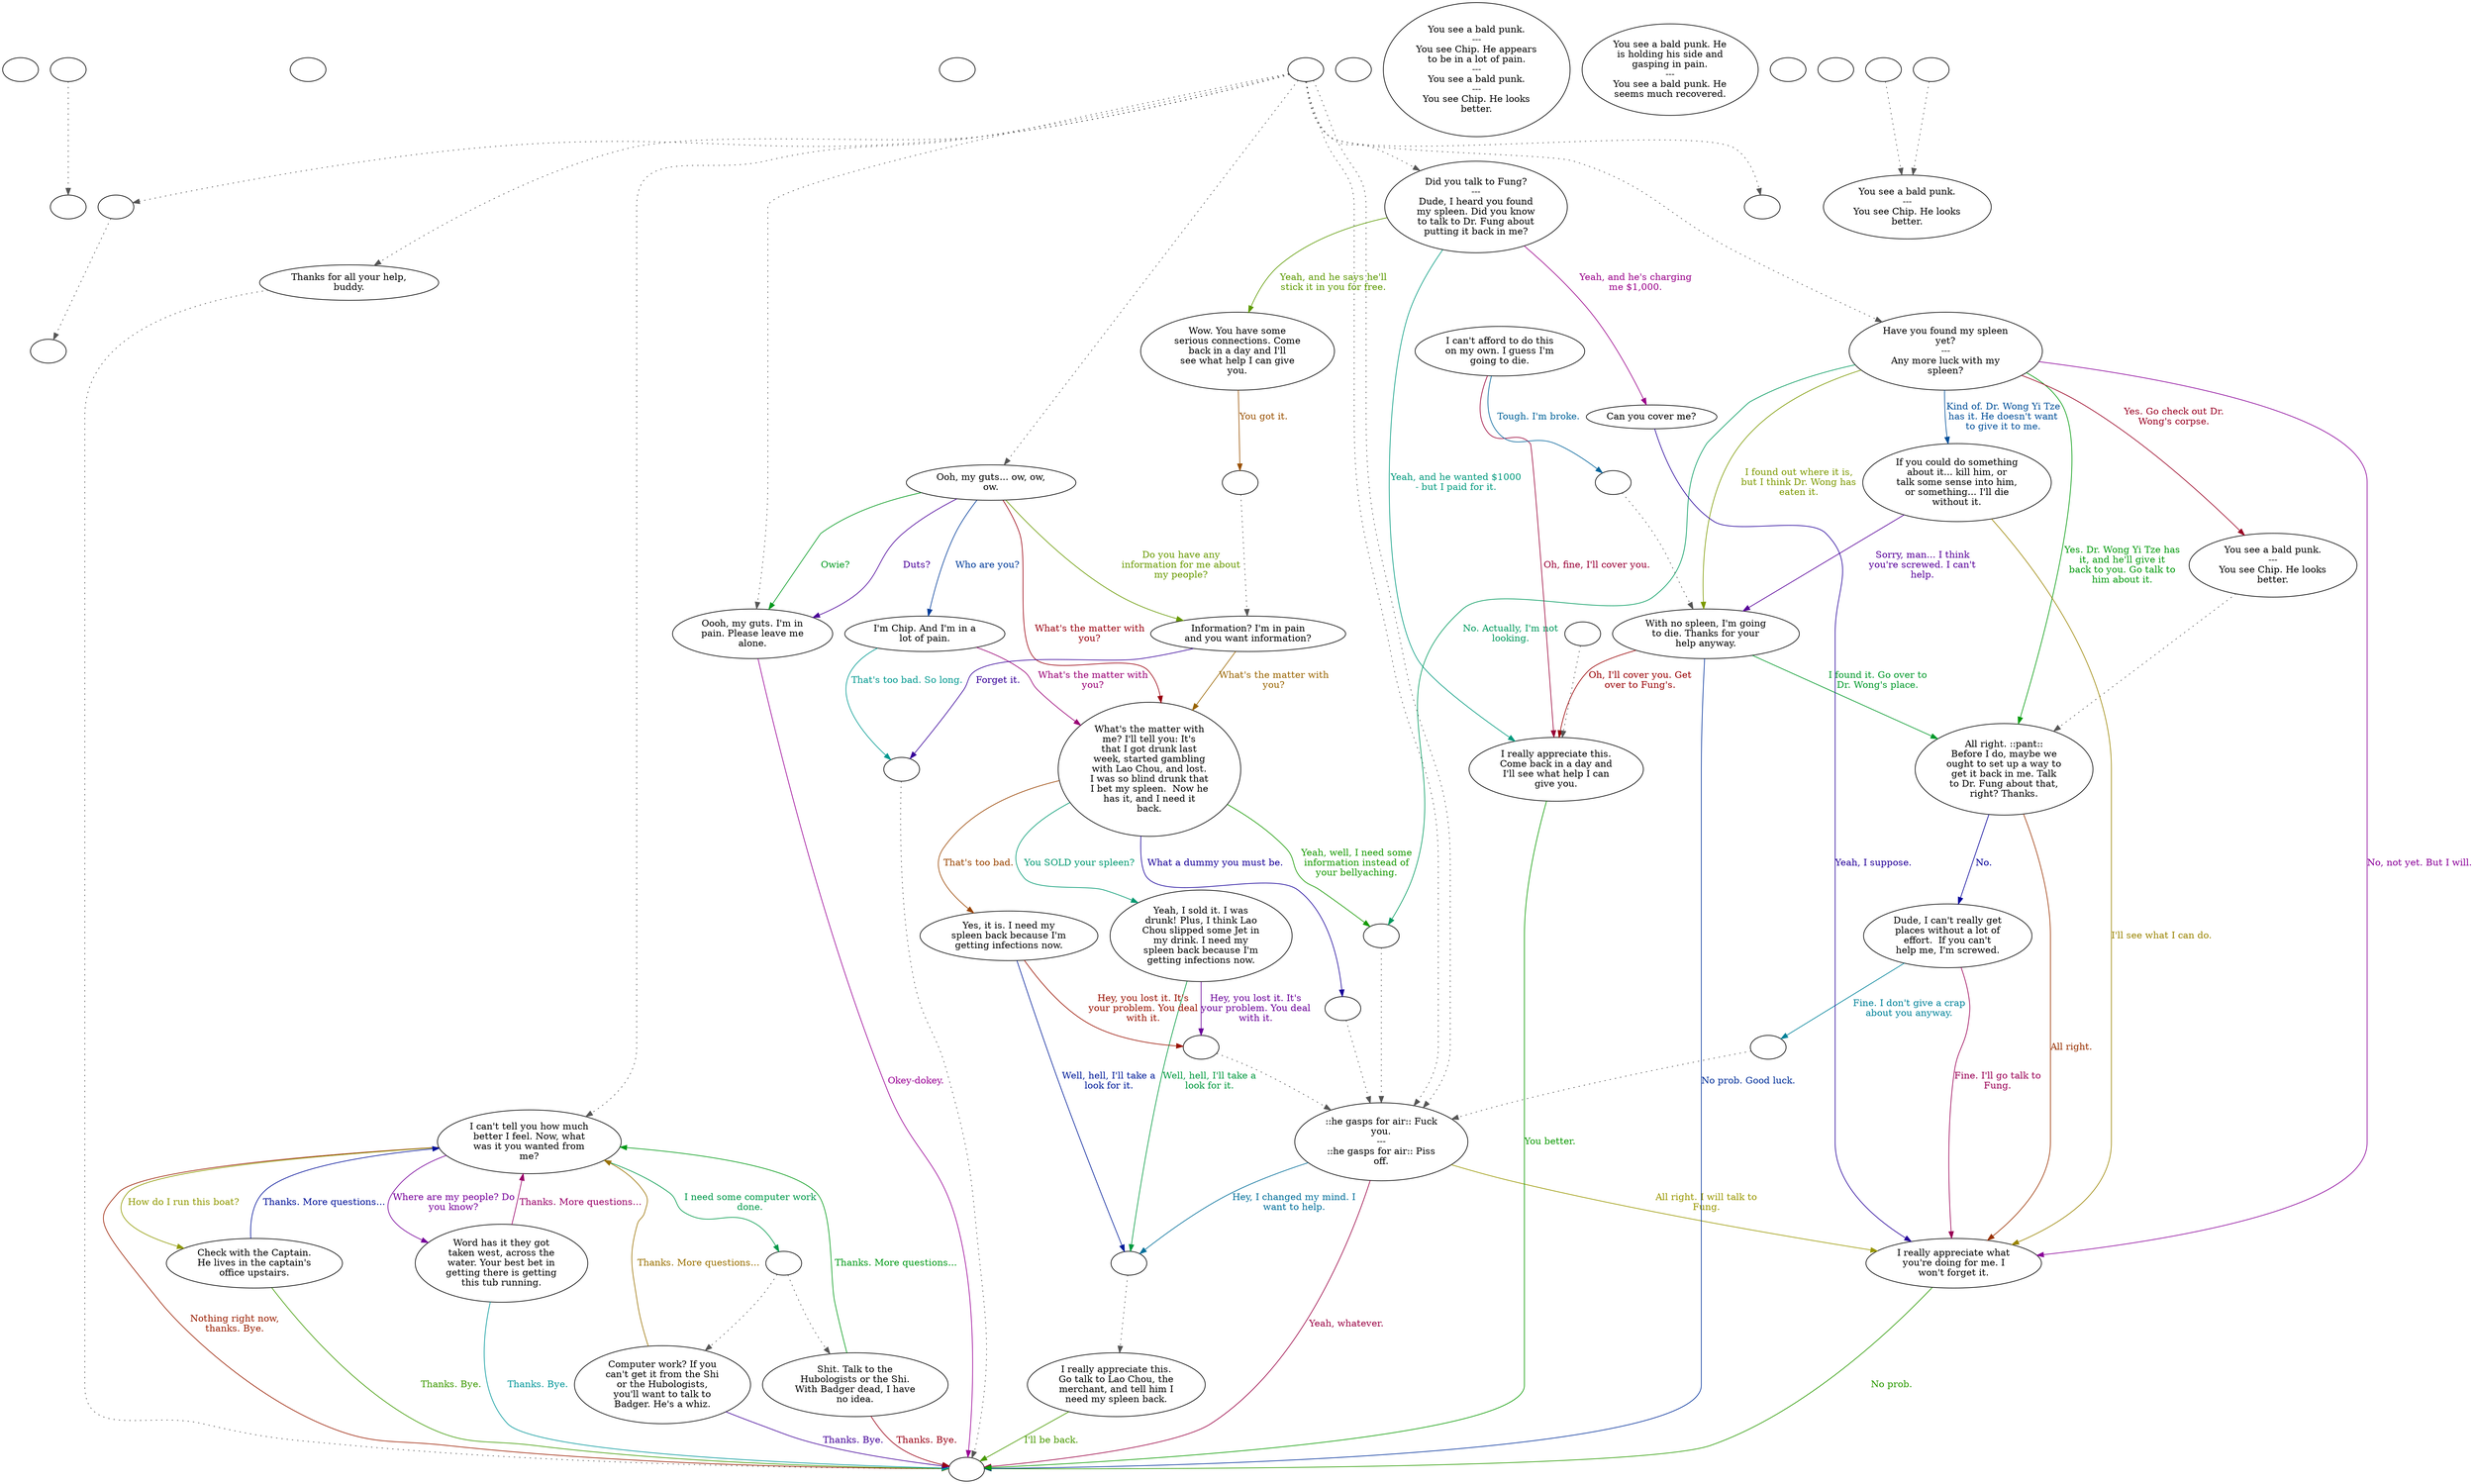 digraph fcchip {
  "checkPartyMembersNearDoor" [style=filled       fillcolor="#FFFFFF"       color="#000000"]
  "checkPartyMembersNearDoor" [label=""]
  "old_pickup_p_proc" [style=filled       fillcolor="#FFFFFF"       color="#000000"]
  "old_pickup_p_proc" [label=""]
  "pickup_p_proc" [style=filled       fillcolor="#FFFFFF"       color="#000000"]
  "pickup_p_proc" -> "old_pickup_p_proc" [style=dotted color="#555555"]
  "pickup_p_proc" [label=""]
  "start" [style=filled       fillcolor="#FFFFFF"       color="#000000"]
  "start" [label=""]
  "critter_p_proc" [style=filled       fillcolor="#FFFFFF"       color="#000000"]
  "critter_p_proc" [label=""]
  "talk_p_proc" [style=filled       fillcolor="#FFFFFF"       color="#000000"]
  "talk_p_proc" -> "Node026" [style=dotted color="#555555"]
  "talk_p_proc" -> "Node027" [style=dotted color="#555555"]
  "talk_p_proc" -> "Node021" [style=dotted color="#555555"]
  "talk_p_proc" -> "Node004" [style=dotted color="#555555"]
  "talk_p_proc" -> "Node016" [style=dotted color="#555555"]
  "talk_p_proc" -> "Node010" [style=dotted color="#555555"]
  "talk_p_proc" -> "Node002" [style=dotted color="#555555"]
  "talk_p_proc" -> "Node004" [style=dotted color="#555555"]
  "talk_p_proc" -> "Node001" [style=dotted color="#555555"]
  "talk_p_proc" -> "GoGetSpleen" [style=dotted color="#555555"]
  "talk_p_proc" [label=""]
  "destroy_p_proc" [style=filled       fillcolor="#FFFFFF"       color="#000000"]
  "destroy_p_proc" [label=""]
  "look_at_p_proc" [style=filled       fillcolor="#FFFFFF"       color="#000000"]
  "look_at_p_proc" [label="You see a bald punk.\n---\nYou see Chip. He appears\nto be in a lot of pain.\n---\nYou see a bald punk.\n---\nYou see Chip. He looks\nbetter."]
  "description_p_proc" [style=filled       fillcolor="#FFFFFF"       color="#000000"]
  "description_p_proc" [label="You see a bald punk. He\nis holding his side and\ngasping in pain.\n---\nYou see a bald punk. He\nseems much recovered."]
  "use_skill_on_p_proc" [style=filled       fillcolor="#FFFFFF"       color="#000000"]
  "use_skill_on_p_proc" [label=""]
  "damage_p_proc" [style=filled       fillcolor="#FFFFFF"       color="#000000"]
  "damage_p_proc" [label=""]
  "map_enter_p_proc" [style=filled       fillcolor="#FFFFFF"       color="#000000"]
  "map_enter_p_proc" -> "CheckLoad" [style=dotted color="#555555"]
  "map_enter_p_proc" [label=""]
  "timed_event_p_proc" [style=filled       fillcolor="#FFFFFF"       color="#000000"]
  "timed_event_p_proc" -> "CheckLoad" [style=dotted color="#555555"]
  "timed_event_p_proc" [label=""]
  "Node998" [style=filled       fillcolor="#FFFFFF"       color="#000000"]
  "Node998" [label=""]
  "Node999" [style=filled       fillcolor="#FFFFFF"       color="#000000"]
  "Node999" [label=""]
  "Node001" [style=filled       fillcolor="#FFFFFF"       color="#000000"]
  "Node001" [label="Ooh, my guts... ow, ow,\now."]
  "Node001" -> "Node002" [label="Duts?" color="#4B0099" fontcolor="#4B0099"]
  "Node001" -> "Node002" [label="Owie?" color="#00991E" fontcolor="#00991E"]
  "Node001" -> "Node003" [label="What's the matter with\nyou?" color="#99000F" fontcolor="#99000F"]
  "Node001" -> "Node008" [label="Who are you?" color="#003B99" fontcolor="#003B99"]
  "Node001" -> "Node009" [label="Do you have any\ninformation for me about\nmy people?" color="#689900" fontcolor="#689900"]
  "Node002" [style=filled       fillcolor="#FFFFFF"       color="#000000"]
  "Node002" [label="Oooh, my guts. I'm in\npain. Please leave me\nalone."]
  "Node002" -> "Node999" [label="Okey-dokey." color="#990095" fontcolor="#990095"]
  "Node003" [style=filled       fillcolor="#FFFFFF"       color="#000000"]
  "Node003" [label="What's the matter with\nme? I'll tell you: It's\nthat I got drunk last\nweek, started gambling\nwith Lao Chou, and lost.\nI was so blind drunk that\nI bet my spleen.  Now he\nhas it, and I need it\nback."]
  "Node003" -> "Node005" [label="You SOLD your spleen?" color="#009971" fontcolor="#009971"]
  "Node003" -> "Node006" [label="That's too bad." color="#994400" fontcolor="#994400"]
  "Node003" -> "Node004b" [label="What a dummy you must be." color="#170099" fontcolor="#170099"]
  "Node003" -> "Node004a" [label="Yeah, well, I need some\ninformation instead of\nyour bellyaching." color="#159900" fontcolor="#159900"]
  "Node004" [style=filled       fillcolor="#FFFFFF"       color="#000000"]
  "Node004" [label="::he gasps for air:: Fuck\nyou.\n---\n::he gasps for air:: Piss\noff."]
  "Node004" -> "Node999" [label="Yeah, whatever." color="#990042" fontcolor="#990042"]
  "Node004" -> "Node007a" [label="Hey, I changed my mind. I\nwant to help." color="#006E99" fontcolor="#006E99"]
  "Node004" -> "Node012" [label="All right. I will talk to\nFung." color="#999700" fontcolor="#999700"]
  "Node005" [style=filled       fillcolor="#FFFFFF"       color="#000000"]
  "Node005" [label="Yeah, I sold it. I was\ndrunk! Plus, I think Lao\nChou slipped some Jet in\nmy drink. I need my\nspleen back because I'm\ngetting infections now."]
  "Node005" -> "Node004c" [label="Hey, you lost it. It's\nyour problem. You deal\nwith it." color="#6A0099" fontcolor="#6A0099"]
  "Node005" -> "Node007a" [label="Well, hell, I'll take a\nlook for it." color="#00993E" fontcolor="#00993E"]
  "Node006" [style=filled       fillcolor="#FFFFFF"       color="#000000"]
  "Node006" [label="Yes, it is. I need my\nspleen back because I'm\ngetting infections now."]
  "Node006" -> "Node004c" [label="Hey, you lost it. It's\nyour problem. You deal\nwith it." color="#991100" fontcolor="#991100"]
  "Node006" -> "Node007a" [label="Well, hell, I'll take a\nlook for it." color="#001C99" fontcolor="#001C99"]
  "Node007" [style=filled       fillcolor="#FFFFFF"       color="#000000"]
  "Node007" [label="I really appreciate this.\nGo talk to Lao Chou, the\nmerchant, and tell him I\nneed my spleen back."]
  "Node007" -> "Node999" [label="I'll be back." color="#489900" fontcolor="#489900"]
  "Node008" [style=filled       fillcolor="#FFFFFF"       color="#000000"]
  "Node008" [label="I'm Chip. And I'm in a\nlot of pain."]
  "Node008" -> "Node003" [label="What's the matter with\nyou?" color="#990075" fontcolor="#990075"]
  "Node008" -> "Node999a" [label="That's too bad. So long." color="#009990" fontcolor="#009990"]
  "Node009" [style=filled       fillcolor="#FFFFFF"       color="#000000"]
  "Node009" [label="Information? I'm in pain\nand you want information?"]
  "Node009" -> "Node003" [label="What's the matter with\nyou?" color="#996400" fontcolor="#996400"]
  "Node009" -> "Node999a" [label="Forget it." color="#370099" fontcolor="#370099"]
  "Node010" [style=filled       fillcolor="#FFFFFF"       color="#000000"]
  "Node010" [label="Have you found my spleen\nyet?\n---\nAny more luck with my\nspleen?"]
  "Node010" -> "Node011" [label="Yes. Dr. Wong Yi Tze has\nit, and he'll give it\nback to you. Go talk to\nhim about it." color="#00990A" fontcolor="#00990A"]
  "Node010" -> "Node011a" [label="Yes. Go check out Dr.\nWong's corpse." color="#990022" fontcolor="#990022"]
  "Node010" -> "Node014" [label="Kind of. Dr. Wong Yi Tze\nhas it. He doesn't want\nto give it to me." color="#004F99" fontcolor="#004F99"]
  "Node010" -> "Node015" [label="I found out where it is,\nbut I think Dr. Wong has\neaten it." color="#7C9900" fontcolor="#7C9900"]
  "Node010" -> "Node012" [label="No, not yet. But I will." color="#8A0099" fontcolor="#8A0099"]
  "Node010" -> "Node004a" [label="No. Actually, I'm not\nlooking." color="#00995D" fontcolor="#00995D"]
  "Node011" [style=filled       fillcolor="#FFFFFF"       color="#000000"]
  "Node011" [label="All right. ::pant::\nBefore I do, maybe we\nought to set up a way to\nget it back in me. Talk\nto Dr. Fung about that,\nright? Thanks."]
  "Node011" -> "Node012" [label="All right." color="#993100" fontcolor="#993100"]
  "Node011" -> "Node013" [label="No." color="#040099" fontcolor="#040099"]
  "Node012" [style=filled       fillcolor="#FFFFFF"       color="#000000"]
  "Node012" [label="I really appreciate what\nyou're doing for me. I\nwon't forget it."]
  "Node012" -> "Node999" [label="No prob." color="#299900" fontcolor="#299900"]
  "Node013" [style=filled       fillcolor="#FFFFFF"       color="#000000"]
  "Node013" [label="Dude, I can't really get\nplaces without a lot of\neffort.  If you can't\nhelp me, I'm screwed."]
  "Node013" -> "Node012" [label="Fine. I'll go talk to\nFung." color="#990055" fontcolor="#990055"]
  "Node013" -> "Node004z" [label="Fine. I don't give a crap\nabout you anyway." color="#008299" fontcolor="#008299"]
  "Node014" [style=filled       fillcolor="#FFFFFF"       color="#000000"]
  "Node014" [label="If you could do something\nabout it... kill him, or\ntalk some sense into him,\nor something... I'll die\nwithout it."]
  "Node014" -> "Node012" [label="I'll see what I can do." color="#998300" fontcolor="#998300"]
  "Node014" -> "Node015" [label="Sorry, man... I think\nyou're screwed. I can't\nhelp." color="#570099" fontcolor="#570099"]
  "Node015" [style=filled       fillcolor="#FFFFFF"       color="#000000"]
  "Node015" [label="With no spleen, I'm going\nto die. Thanks for your\nhelp anyway."]
  "Node015" -> "Node011" [label="I found it. Go over to\nDr. Wong's place." color="#00992A" fontcolor="#00992A"]
  "Node015" -> "Node019" [label="Oh, I'll cover you. Get\nover to Fung's." color="#990003" fontcolor="#990003"]
  "Node015" -> "Node999" [label="No prob. Good luck." color="#002F99" fontcolor="#002F99"]
  "Node016" [style=filled       fillcolor="#FFFFFF"       color="#000000"]
  "Node016" [label="Did you talk to Fung?\n---\nDude, I heard you found\nmy spleen. Did you know\nto talk to Dr. Fung about\nputting it back in me?"]
  "Node016" -> "Node017" [label="Yeah, and he says he'll\nstick it in you for free." color="#5C9900" fontcolor="#5C9900"]
  "Node016" -> "Node018" [label="Yeah, and he's charging\nme $1,000." color="#990089" fontcolor="#990089"]
  "Node016" -> "Node019" [label="Yeah, and he wanted $1000\n- but I paid for it." color="#00997D" fontcolor="#00997D"]
  "Node017" [style=filled       fillcolor="#FFFFFF"       color="#000000"]
  "Node017" [label="Wow. You have some\nserious connections. Come\nback in a day and I'll\nsee what help I can give\nyou."]
  "Node017" -> "NodeWalk" [label="You got it." color="#995000" fontcolor="#995000"]
  "Node018" [style=filled       fillcolor="#FFFFFF"       color="#000000"]
  "Node018" [label="Can you cover me?"]
  "Node018" -> "Node012" [label="Yeah, I suppose." color="#240099" fontcolor="#240099"]
  "Node019" [style=filled       fillcolor="#FFFFFF"       color="#000000"]
  "Node019" [label="I really appreciate this.\nCome back in a day and\nI'll see what help I can\ngive you."]
  "Node019" -> "Node999" [label="You better." color="#099900" fontcolor="#099900"]
  "Node020" [style=filled       fillcolor="#FFFFFF"       color="#000000"]
  "Node020" [label="I can't afford to do this\non my own. I guess I'm\ngoing to die."]
  "Node020" -> "Node019" [label="Oh, fine, I'll cover you." color="#990036" fontcolor="#990036"]
  "Node020" -> "Node015a" [label="Tough. I'm broke." color="#006299" fontcolor="#006299"]
  "Node021" [style=filled       fillcolor="#FFFFFF"       color="#000000"]
  "Node021" [label="I can't tell you how much\nbetter I feel. Now, what\nwas it you wanted from\nme?"]
  "Node021" -> "Node022" [label="How do I run this boat?" color="#8F9900" fontcolor="#8F9900"]
  "Node021" -> "Node023" [label="Where are my people? Do\nyou know?" color="#760099" fontcolor="#760099"]
  "Node021" -> "Node2524" [label="I need some computer work\ndone." color="#00994A" fontcolor="#00994A"]
  "Node021" -> "Node999" [label="Nothing right now,\nthanks. Bye." color="#991D00" fontcolor="#991D00"]
  "Node022" [style=filled       fillcolor="#FFFFFF"       color="#000000"]
  "Node022" [label="Check with the Captain.\nHe lives in the captain's\noffice upstairs."]
  "Node022" -> "Node021" [label="Thanks. More questions..." color="#001099" fontcolor="#001099"]
  "Node022" -> "Node999" [label="Thanks. Bye." color="#3C9900" fontcolor="#3C9900"]
  "Node023" [style=filled       fillcolor="#FFFFFF"       color="#000000"]
  "Node023" [label="Word has it they got\ntaken west, across the\nwater. Your best bet in\ngetting there is getting\nthis tub running."]
  "Node023" -> "Node021" [label="Thanks. More questions..." color="#990069" fontcolor="#990069"]
  "Node023" -> "Node999" [label="Thanks. Bye." color="#009699" fontcolor="#009699"]
  "Node024" [style=filled       fillcolor="#FFFFFF"       color="#000000"]
  "Node024" [label="Computer work? If you\ncan't get it from the Shi\nor the Hubologists,\nyou'll want to talk to\nBadger. He's a whiz."]
  "Node024" -> "Node021" [label="Thanks. More questions..." color="#997000" fontcolor="#997000"]
  "Node024" -> "Node999" [label="Thanks. Bye." color="#430099" fontcolor="#430099"]
  "Node025" [style=filled       fillcolor="#FFFFFF"       color="#000000"]
  "Node025" [label="Shit. Talk to the\nHubologists or the Shi.\nWith Badger dead, I have\nno idea."]
  "Node025" -> "Node021" [label="Thanks. More questions..." color="#009916" fontcolor="#009916"]
  "Node025" -> "Node999" [label="Thanks. Bye." color="#990016" fontcolor="#990016"]
  "Node026" [style=filled       fillcolor="#FFFFFF"       color="#000000"]
  "Node026" -> "Node998" [style=dotted color="#555555"]
  "Node026" [label=""]
  "Node027" [style=filled       fillcolor="#FFFFFF"       color="#000000"]
  "Node027" -> "Node999" [style=dotted color="#555555"]
  "Node027" [label="Thanks for all your help,\nbuddy."]
  "CheckLoad" [style=filled       fillcolor="#FFFFFF"       color="#000000"]
  "CheckLoad" [label="You see a bald punk.\n---\nYou see Chip. He looks\nbetter."]
  "GoGetSpleen" [style=filled       fillcolor="#FFFFFF"       color="#000000"]
  "GoGetSpleen" [label=""]
  "Node004a" [style=filled       fillcolor="#FFFFFF"       color="#000000"]
  "Node004a" -> "Node004" [style=dotted color="#555555"]
  "Node004a" [label=""]
  "NodeWalk" [style=filled       fillcolor="#FFFFFF"       color="#000000"]
  "NodeWalk" -> "Node009" [style=dotted color="#555555"]
  "NodeWalk" [label=""]
  "Node004b" [style=filled       fillcolor="#FFFFFF"       color="#000000"]
  "Node004b" -> "Node004" [style=dotted color="#555555"]
  "Node004b" [label=""]
  "Node007a" [style=filled       fillcolor="#FFFFFF"       color="#000000"]
  "Node007a" -> "Node007" [style=dotted color="#555555"]
  "Node007a" [label=""]
  "Node004c" [style=filled       fillcolor="#FFFFFF"       color="#000000"]
  "Node004c" -> "Node004" [style=dotted color="#555555"]
  "Node004c" [label=""]
  "Node999a" [style=filled       fillcolor="#FFFFFF"       color="#000000"]
  "Node999a" -> "Node999" [style=dotted color="#555555"]
  "Node999a" [label=""]
  "Node011a" [style=filled       fillcolor="#FFFFFF"       color="#000000"]
  "Node011a" -> "Node011" [style=dotted color="#555555"]
  "Node011a" [label="You see a bald punk.\n---\nYou see Chip. He looks\nbetter."]
  "Node004z" [style=filled       fillcolor="#FFFFFF"       color="#000000"]
  "Node004z" -> "Node004" [style=dotted color="#555555"]
  "Node004z" [label=""]
  "Node019a" [style=filled       fillcolor="#FFFFFF"       color="#000000"]
  "Node019a" -> "Node019" [style=dotted color="#555555"]
  "Node019a" [label=""]
  "Node015a" [style=filled       fillcolor="#FFFFFF"       color="#000000"]
  "Node015a" -> "Node015" [style=dotted color="#555555"]
  "Node015a" [label=""]
  "Node2524" [style=filled       fillcolor="#FFFFFF"       color="#000000"]
  "Node2524" -> "Node025" [style=dotted color="#555555"]
  "Node2524" -> "Node024" [style=dotted color="#555555"]
  "Node2524" [label=""]
}